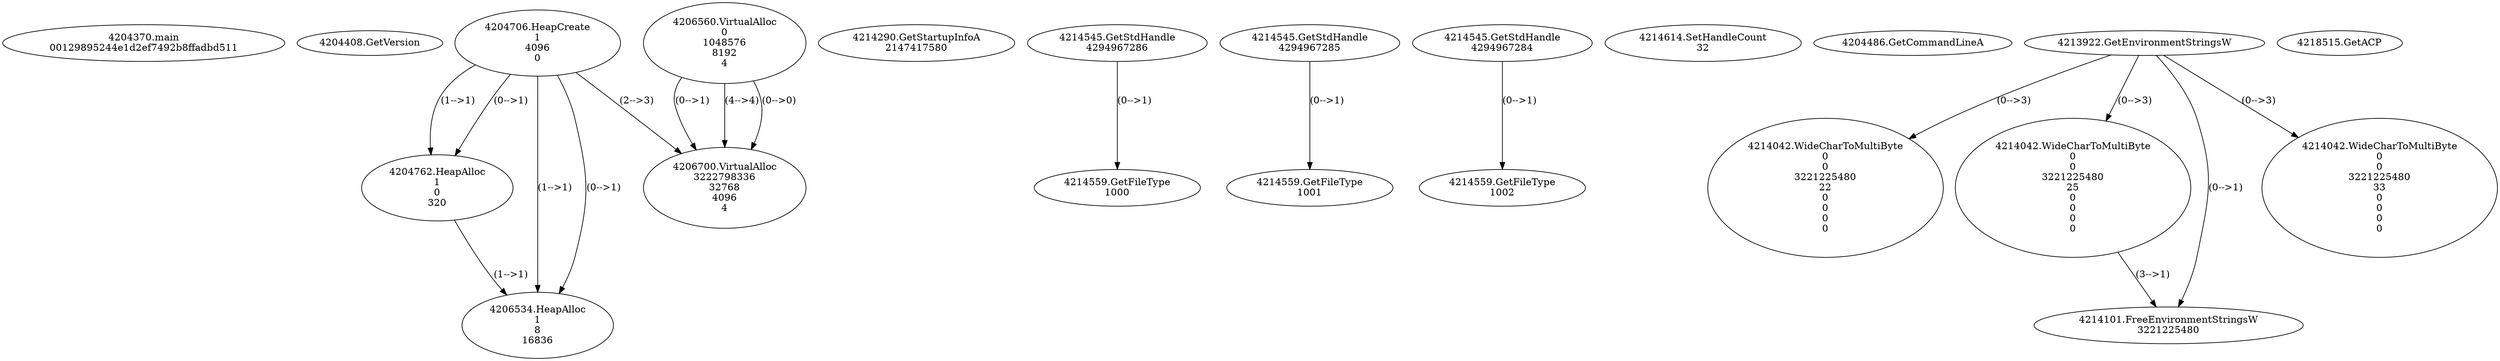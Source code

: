 // Global SCDG with merge call
digraph {
	0 [label="4204370.main
00129895244e1d2ef7492b8ffadbd511"]
	1 [label="4204408.GetVersion
"]
	2 [label="4204706.HeapCreate
1
4096
0"]
	3 [label="4204762.HeapAlloc
1
0
320"]
	2 -> 3 [label="(1-->1)"]
	2 -> 3 [label="(0-->1)"]
	4 [label="4206534.HeapAlloc
1
8
16836"]
	2 -> 4 [label="(1-->1)"]
	2 -> 4 [label="(0-->1)"]
	3 -> 4 [label="(1-->1)"]
	5 [label="4206560.VirtualAlloc
0
1048576
8192
4"]
	6 [label="4206700.VirtualAlloc
3222798336
32768
4096
4"]
	5 -> 6 [label="(0-->1)"]
	2 -> 6 [label="(2-->3)"]
	5 -> 6 [label="(4-->4)"]
	5 -> 6 [label="(0-->0)"]
	7 [label="4214290.GetStartupInfoA
2147417580"]
	8 [label="4214545.GetStdHandle
4294967286"]
	9 [label="4214559.GetFileType
1000"]
	8 -> 9 [label="(0-->1)"]
	10 [label="4214545.GetStdHandle
4294967285"]
	11 [label="4214559.GetFileType
1001"]
	10 -> 11 [label="(0-->1)"]
	12 [label="4214545.GetStdHandle
4294967284"]
	13 [label="4214559.GetFileType
1002"]
	12 -> 13 [label="(0-->1)"]
	14 [label="4214614.SetHandleCount
32"]
	15 [label="4204486.GetCommandLineA
"]
	16 [label="4213922.GetEnvironmentStringsW
"]
	17 [label="4214042.WideCharToMultiByte
0
0
3221225480
22
0
0
0
0"]
	16 -> 17 [label="(0-->3)"]
	18 [label="4214042.WideCharToMultiByte
0
0
3221225480
25
0
0
0
0"]
	16 -> 18 [label="(0-->3)"]
	19 [label="4214101.FreeEnvironmentStringsW
3221225480"]
	16 -> 19 [label="(0-->1)"]
	18 -> 19 [label="(3-->1)"]
	20 [label="4218515.GetACP
"]
	21 [label="4214042.WideCharToMultiByte
0
0
3221225480
33
0
0
0
0"]
	16 -> 21 [label="(0-->3)"]
}
